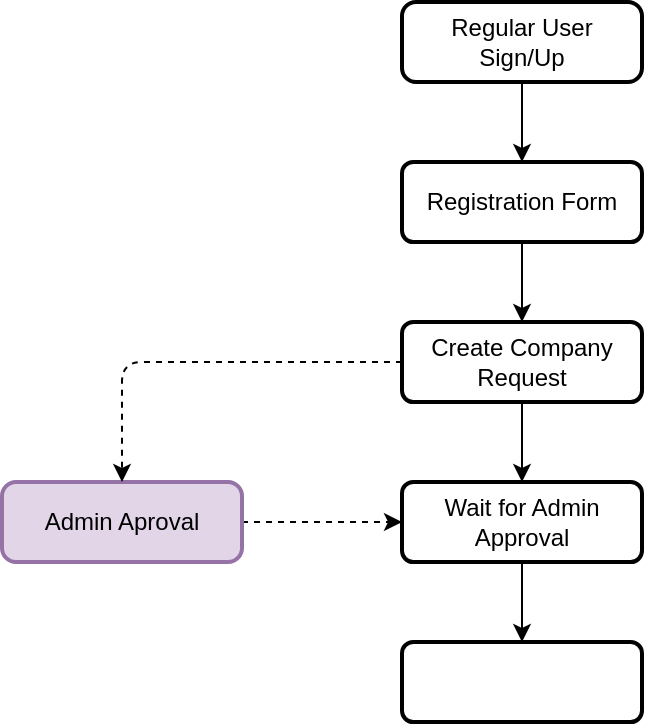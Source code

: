 <mxfile version="13.8.1" type="github">
  <diagram id="QcpEmF6vk5Tn9n3C3DT-" name="Page-1">
    <mxGraphModel dx="868" dy="462" grid="1" gridSize="10" guides="1" tooltips="1" connect="1" arrows="1" fold="1" page="1" pageScale="1" pageWidth="850" pageHeight="1100" math="0" shadow="0">
      <root>
        <mxCell id="0" />
        <mxCell id="1" parent="0" />
        <mxCell id="czOrSNz95ug9E47SChGq-1" value="" style="edgeStyle=orthogonalEdgeStyle;rounded=0;orthogonalLoop=1;jettySize=auto;html=1;" edge="1" parent="1" source="czOrSNz95ug9E47SChGq-2" target="czOrSNz95ug9E47SChGq-4">
          <mxGeometry relative="1" as="geometry" />
        </mxCell>
        <mxCell id="czOrSNz95ug9E47SChGq-2" value="Regular User&lt;br&gt;Sign/Up" style="rounded=1;whiteSpace=wrap;html=1;absoluteArcSize=1;arcSize=14;strokeWidth=2;" vertex="1" parent="1">
          <mxGeometry x="360" y="40" width="120" height="40" as="geometry" />
        </mxCell>
        <mxCell id="czOrSNz95ug9E47SChGq-3" value="" style="edgeStyle=orthogonalEdgeStyle;rounded=0;orthogonalLoop=1;jettySize=auto;html=1;" edge="1" parent="1" source="czOrSNz95ug9E47SChGq-4" target="czOrSNz95ug9E47SChGq-6">
          <mxGeometry relative="1" as="geometry" />
        </mxCell>
        <mxCell id="czOrSNz95ug9E47SChGq-4" value="Registration Form" style="whiteSpace=wrap;html=1;rounded=1;strokeWidth=2;arcSize=14;" vertex="1" parent="1">
          <mxGeometry x="360" y="120" width="120" height="40" as="geometry" />
        </mxCell>
        <mxCell id="czOrSNz95ug9E47SChGq-5" value="" style="edgeStyle=orthogonalEdgeStyle;rounded=0;orthogonalLoop=1;jettySize=auto;html=1;" edge="1" parent="1" source="czOrSNz95ug9E47SChGq-6" target="czOrSNz95ug9E47SChGq-8">
          <mxGeometry relative="1" as="geometry" />
        </mxCell>
        <mxCell id="czOrSNz95ug9E47SChGq-6" value="Create Company&lt;br&gt;Request" style="whiteSpace=wrap;html=1;rounded=1;strokeWidth=2;arcSize=14;" vertex="1" parent="1">
          <mxGeometry x="360" y="200" width="120" height="40" as="geometry" />
        </mxCell>
        <mxCell id="czOrSNz95ug9E47SChGq-7" value="" style="edgeStyle=orthogonalEdgeStyle;rounded=0;orthogonalLoop=1;jettySize=auto;html=1;" edge="1" parent="1" source="czOrSNz95ug9E47SChGq-8" target="czOrSNz95ug9E47SChGq-11">
          <mxGeometry relative="1" as="geometry" />
        </mxCell>
        <mxCell id="czOrSNz95ug9E47SChGq-8" value="Wait for Admin Approval" style="whiteSpace=wrap;html=1;rounded=1;strokeWidth=2;arcSize=14;" vertex="1" parent="1">
          <mxGeometry x="360" y="280" width="120" height="40" as="geometry" />
        </mxCell>
        <mxCell id="czOrSNz95ug9E47SChGq-9" value="" style="edgeStyle=orthogonalEdgeStyle;rounded=0;orthogonalLoop=1;jettySize=auto;html=1;dashed=1;" edge="1" parent="1" source="czOrSNz95ug9E47SChGq-10" target="czOrSNz95ug9E47SChGq-8">
          <mxGeometry relative="1" as="geometry" />
        </mxCell>
        <mxCell id="czOrSNz95ug9E47SChGq-10" value="Admin Aproval" style="rounded=1;whiteSpace=wrap;html=1;absoluteArcSize=1;arcSize=14;strokeWidth=2;fillColor=#e1d5e7;strokeColor=#9673a6;" vertex="1" parent="1">
          <mxGeometry x="160" y="280" width="120" height="40" as="geometry" />
        </mxCell>
        <mxCell id="czOrSNz95ug9E47SChGq-11" value="" style="whiteSpace=wrap;html=1;rounded=1;strokeWidth=2;arcSize=14;" vertex="1" parent="1">
          <mxGeometry x="360" y="360" width="120" height="40" as="geometry" />
        </mxCell>
        <mxCell id="czOrSNz95ug9E47SChGq-12" value="" style="endArrow=classic;html=1;exitX=0;exitY=0.5;exitDx=0;exitDy=0;entryX=0.5;entryY=0;entryDx=0;entryDy=0;dashed=1;" edge="1" parent="1" source="czOrSNz95ug9E47SChGq-6" target="czOrSNz95ug9E47SChGq-10">
          <mxGeometry width="50" height="50" relative="1" as="geometry">
            <mxPoint x="390" y="290" as="sourcePoint" />
            <mxPoint x="440" y="240" as="targetPoint" />
            <Array as="points">
              <mxPoint x="220" y="220" />
            </Array>
          </mxGeometry>
        </mxCell>
      </root>
    </mxGraphModel>
  </diagram>
</mxfile>
